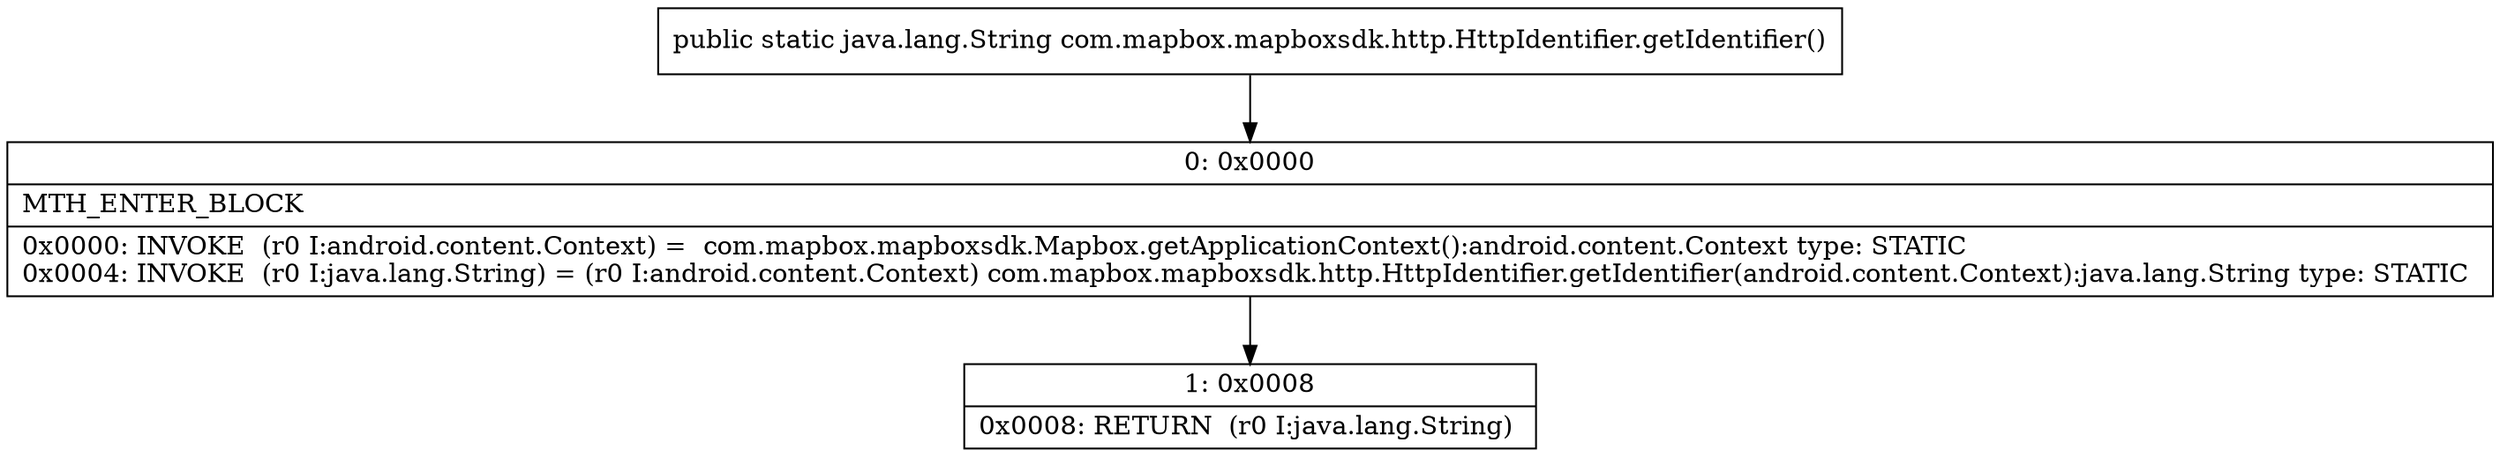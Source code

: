 digraph "CFG forcom.mapbox.mapboxsdk.http.HttpIdentifier.getIdentifier()Ljava\/lang\/String;" {
Node_0 [shape=record,label="{0\:\ 0x0000|MTH_ENTER_BLOCK\l|0x0000: INVOKE  (r0 I:android.content.Context) =  com.mapbox.mapboxsdk.Mapbox.getApplicationContext():android.content.Context type: STATIC \l0x0004: INVOKE  (r0 I:java.lang.String) = (r0 I:android.content.Context) com.mapbox.mapboxsdk.http.HttpIdentifier.getIdentifier(android.content.Context):java.lang.String type: STATIC \l}"];
Node_1 [shape=record,label="{1\:\ 0x0008|0x0008: RETURN  (r0 I:java.lang.String) \l}"];
MethodNode[shape=record,label="{public static java.lang.String com.mapbox.mapboxsdk.http.HttpIdentifier.getIdentifier() }"];
MethodNode -> Node_0;
Node_0 -> Node_1;
}

